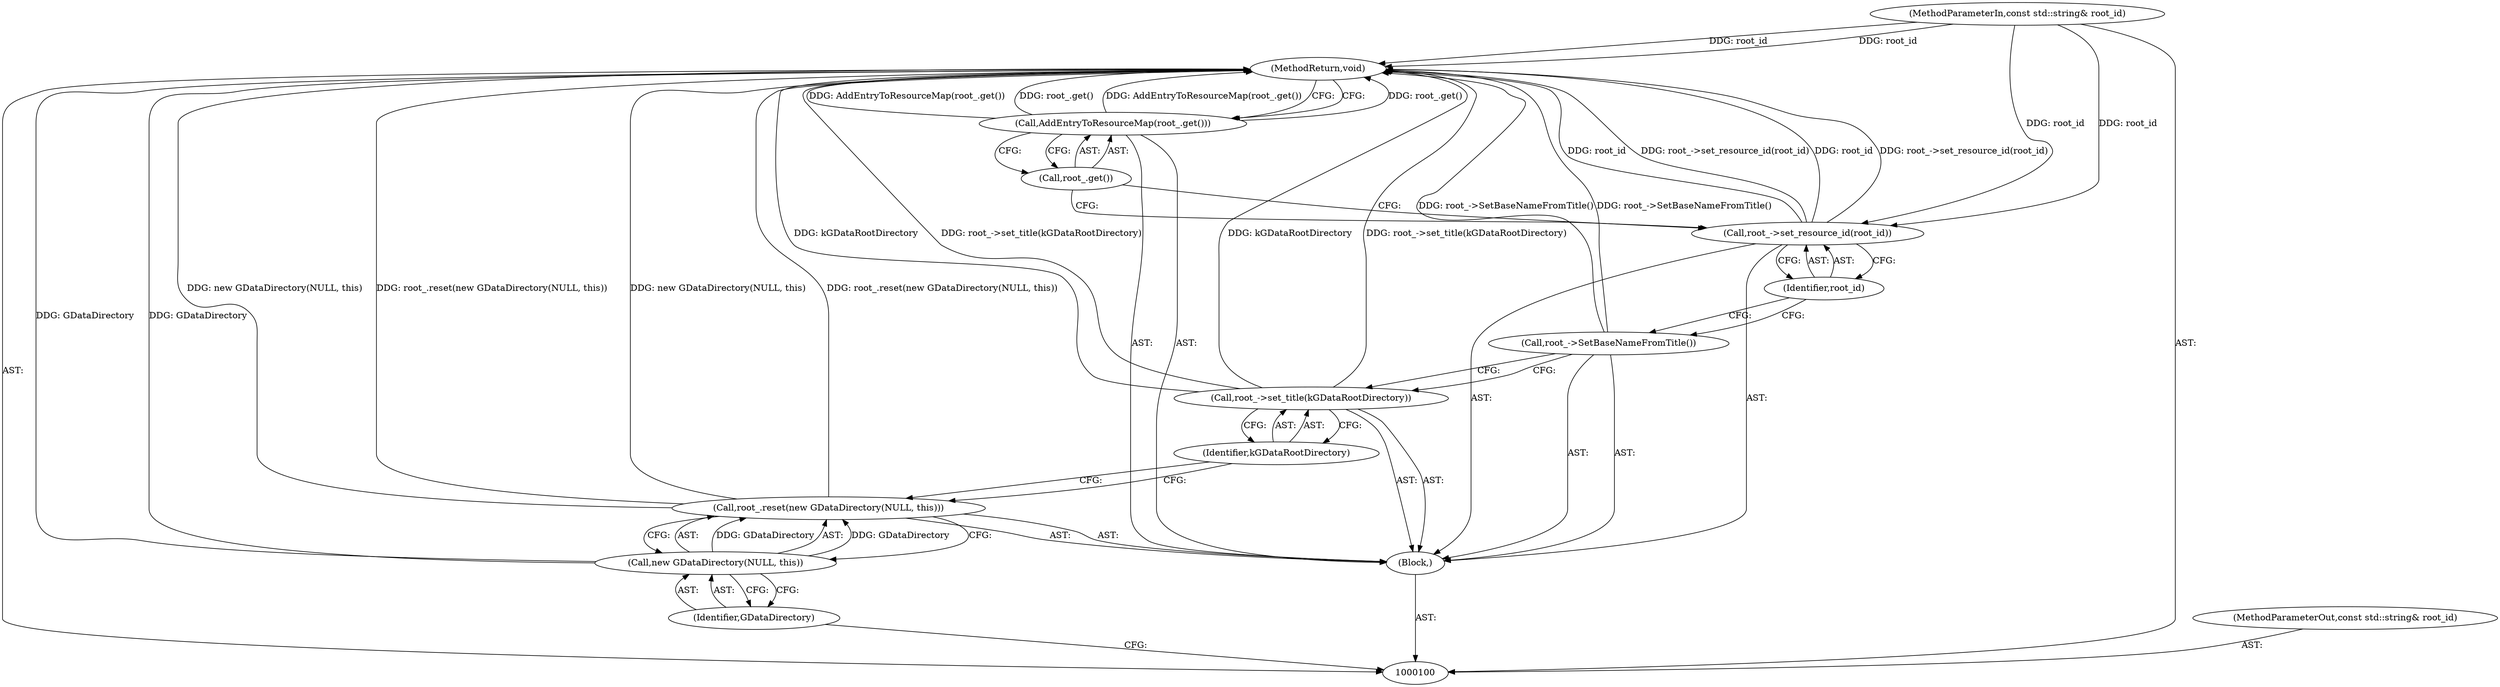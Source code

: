 digraph "1_Chrome_dd3b6fe574edad231c01c78e4647a74c38dc4178_13" {
"1000113" [label="(MethodReturn,void)"];
"1000101" [label="(MethodParameterIn,const std::string& root_id)"];
"1000144" [label="(MethodParameterOut,const std::string& root_id)"];
"1000102" [label="(Block,)"];
"1000104" [label="(Call,new GDataDirectory(NULL, this))"];
"1000105" [label="(Identifier,GDataDirectory)"];
"1000103" [label="(Call,root_.reset(new GDataDirectory(NULL, this)))"];
"1000107" [label="(Identifier,kGDataRootDirectory)"];
"1000106" [label="(Call,root_->set_title(kGDataRootDirectory))"];
"1000108" [label="(Call,root_->SetBaseNameFromTitle())"];
"1000110" [label="(Identifier,root_id)"];
"1000109" [label="(Call,root_->set_resource_id(root_id))"];
"1000111" [label="(Call,AddEntryToResourceMap(root_.get()))"];
"1000112" [label="(Call,root_.get())"];
"1000113" -> "1000100"  [label="AST: "];
"1000113" -> "1000111"  [label="CFG: "];
"1000108" -> "1000113"  [label="DDG: root_->SetBaseNameFromTitle()"];
"1000106" -> "1000113"  [label="DDG: kGDataRootDirectory"];
"1000106" -> "1000113"  [label="DDG: root_->set_title(kGDataRootDirectory)"];
"1000103" -> "1000113"  [label="DDG: new GDataDirectory(NULL, this)"];
"1000103" -> "1000113"  [label="DDG: root_.reset(new GDataDirectory(NULL, this))"];
"1000104" -> "1000113"  [label="DDG: GDataDirectory"];
"1000111" -> "1000113"  [label="DDG: root_.get()"];
"1000111" -> "1000113"  [label="DDG: AddEntryToResourceMap(root_.get())"];
"1000101" -> "1000113"  [label="DDG: root_id"];
"1000109" -> "1000113"  [label="DDG: root_id"];
"1000109" -> "1000113"  [label="DDG: root_->set_resource_id(root_id)"];
"1000101" -> "1000100"  [label="AST: "];
"1000101" -> "1000113"  [label="DDG: root_id"];
"1000101" -> "1000109"  [label="DDG: root_id"];
"1000144" -> "1000100"  [label="AST: "];
"1000102" -> "1000100"  [label="AST: "];
"1000103" -> "1000102"  [label="AST: "];
"1000106" -> "1000102"  [label="AST: "];
"1000108" -> "1000102"  [label="AST: "];
"1000109" -> "1000102"  [label="AST: "];
"1000111" -> "1000102"  [label="AST: "];
"1000104" -> "1000103"  [label="AST: "];
"1000104" -> "1000105"  [label="CFG: "];
"1000105" -> "1000104"  [label="AST: "];
"1000103" -> "1000104"  [label="CFG: "];
"1000104" -> "1000113"  [label="DDG: GDataDirectory"];
"1000104" -> "1000103"  [label="DDG: GDataDirectory"];
"1000105" -> "1000104"  [label="AST: "];
"1000105" -> "1000100"  [label="CFG: "];
"1000104" -> "1000105"  [label="CFG: "];
"1000103" -> "1000102"  [label="AST: "];
"1000103" -> "1000104"  [label="CFG: "];
"1000104" -> "1000103"  [label="AST: "];
"1000107" -> "1000103"  [label="CFG: "];
"1000103" -> "1000113"  [label="DDG: new GDataDirectory(NULL, this)"];
"1000103" -> "1000113"  [label="DDG: root_.reset(new GDataDirectory(NULL, this))"];
"1000104" -> "1000103"  [label="DDG: GDataDirectory"];
"1000107" -> "1000106"  [label="AST: "];
"1000107" -> "1000103"  [label="CFG: "];
"1000106" -> "1000107"  [label="CFG: "];
"1000106" -> "1000102"  [label="AST: "];
"1000106" -> "1000107"  [label="CFG: "];
"1000107" -> "1000106"  [label="AST: "];
"1000108" -> "1000106"  [label="CFG: "];
"1000106" -> "1000113"  [label="DDG: kGDataRootDirectory"];
"1000106" -> "1000113"  [label="DDG: root_->set_title(kGDataRootDirectory)"];
"1000108" -> "1000102"  [label="AST: "];
"1000108" -> "1000106"  [label="CFG: "];
"1000110" -> "1000108"  [label="CFG: "];
"1000108" -> "1000113"  [label="DDG: root_->SetBaseNameFromTitle()"];
"1000110" -> "1000109"  [label="AST: "];
"1000110" -> "1000108"  [label="CFG: "];
"1000109" -> "1000110"  [label="CFG: "];
"1000109" -> "1000102"  [label="AST: "];
"1000109" -> "1000110"  [label="CFG: "];
"1000110" -> "1000109"  [label="AST: "];
"1000112" -> "1000109"  [label="CFG: "];
"1000109" -> "1000113"  [label="DDG: root_id"];
"1000109" -> "1000113"  [label="DDG: root_->set_resource_id(root_id)"];
"1000101" -> "1000109"  [label="DDG: root_id"];
"1000111" -> "1000102"  [label="AST: "];
"1000111" -> "1000112"  [label="CFG: "];
"1000112" -> "1000111"  [label="AST: "];
"1000113" -> "1000111"  [label="CFG: "];
"1000111" -> "1000113"  [label="DDG: root_.get()"];
"1000111" -> "1000113"  [label="DDG: AddEntryToResourceMap(root_.get())"];
"1000112" -> "1000111"  [label="AST: "];
"1000112" -> "1000109"  [label="CFG: "];
"1000111" -> "1000112"  [label="CFG: "];
}
